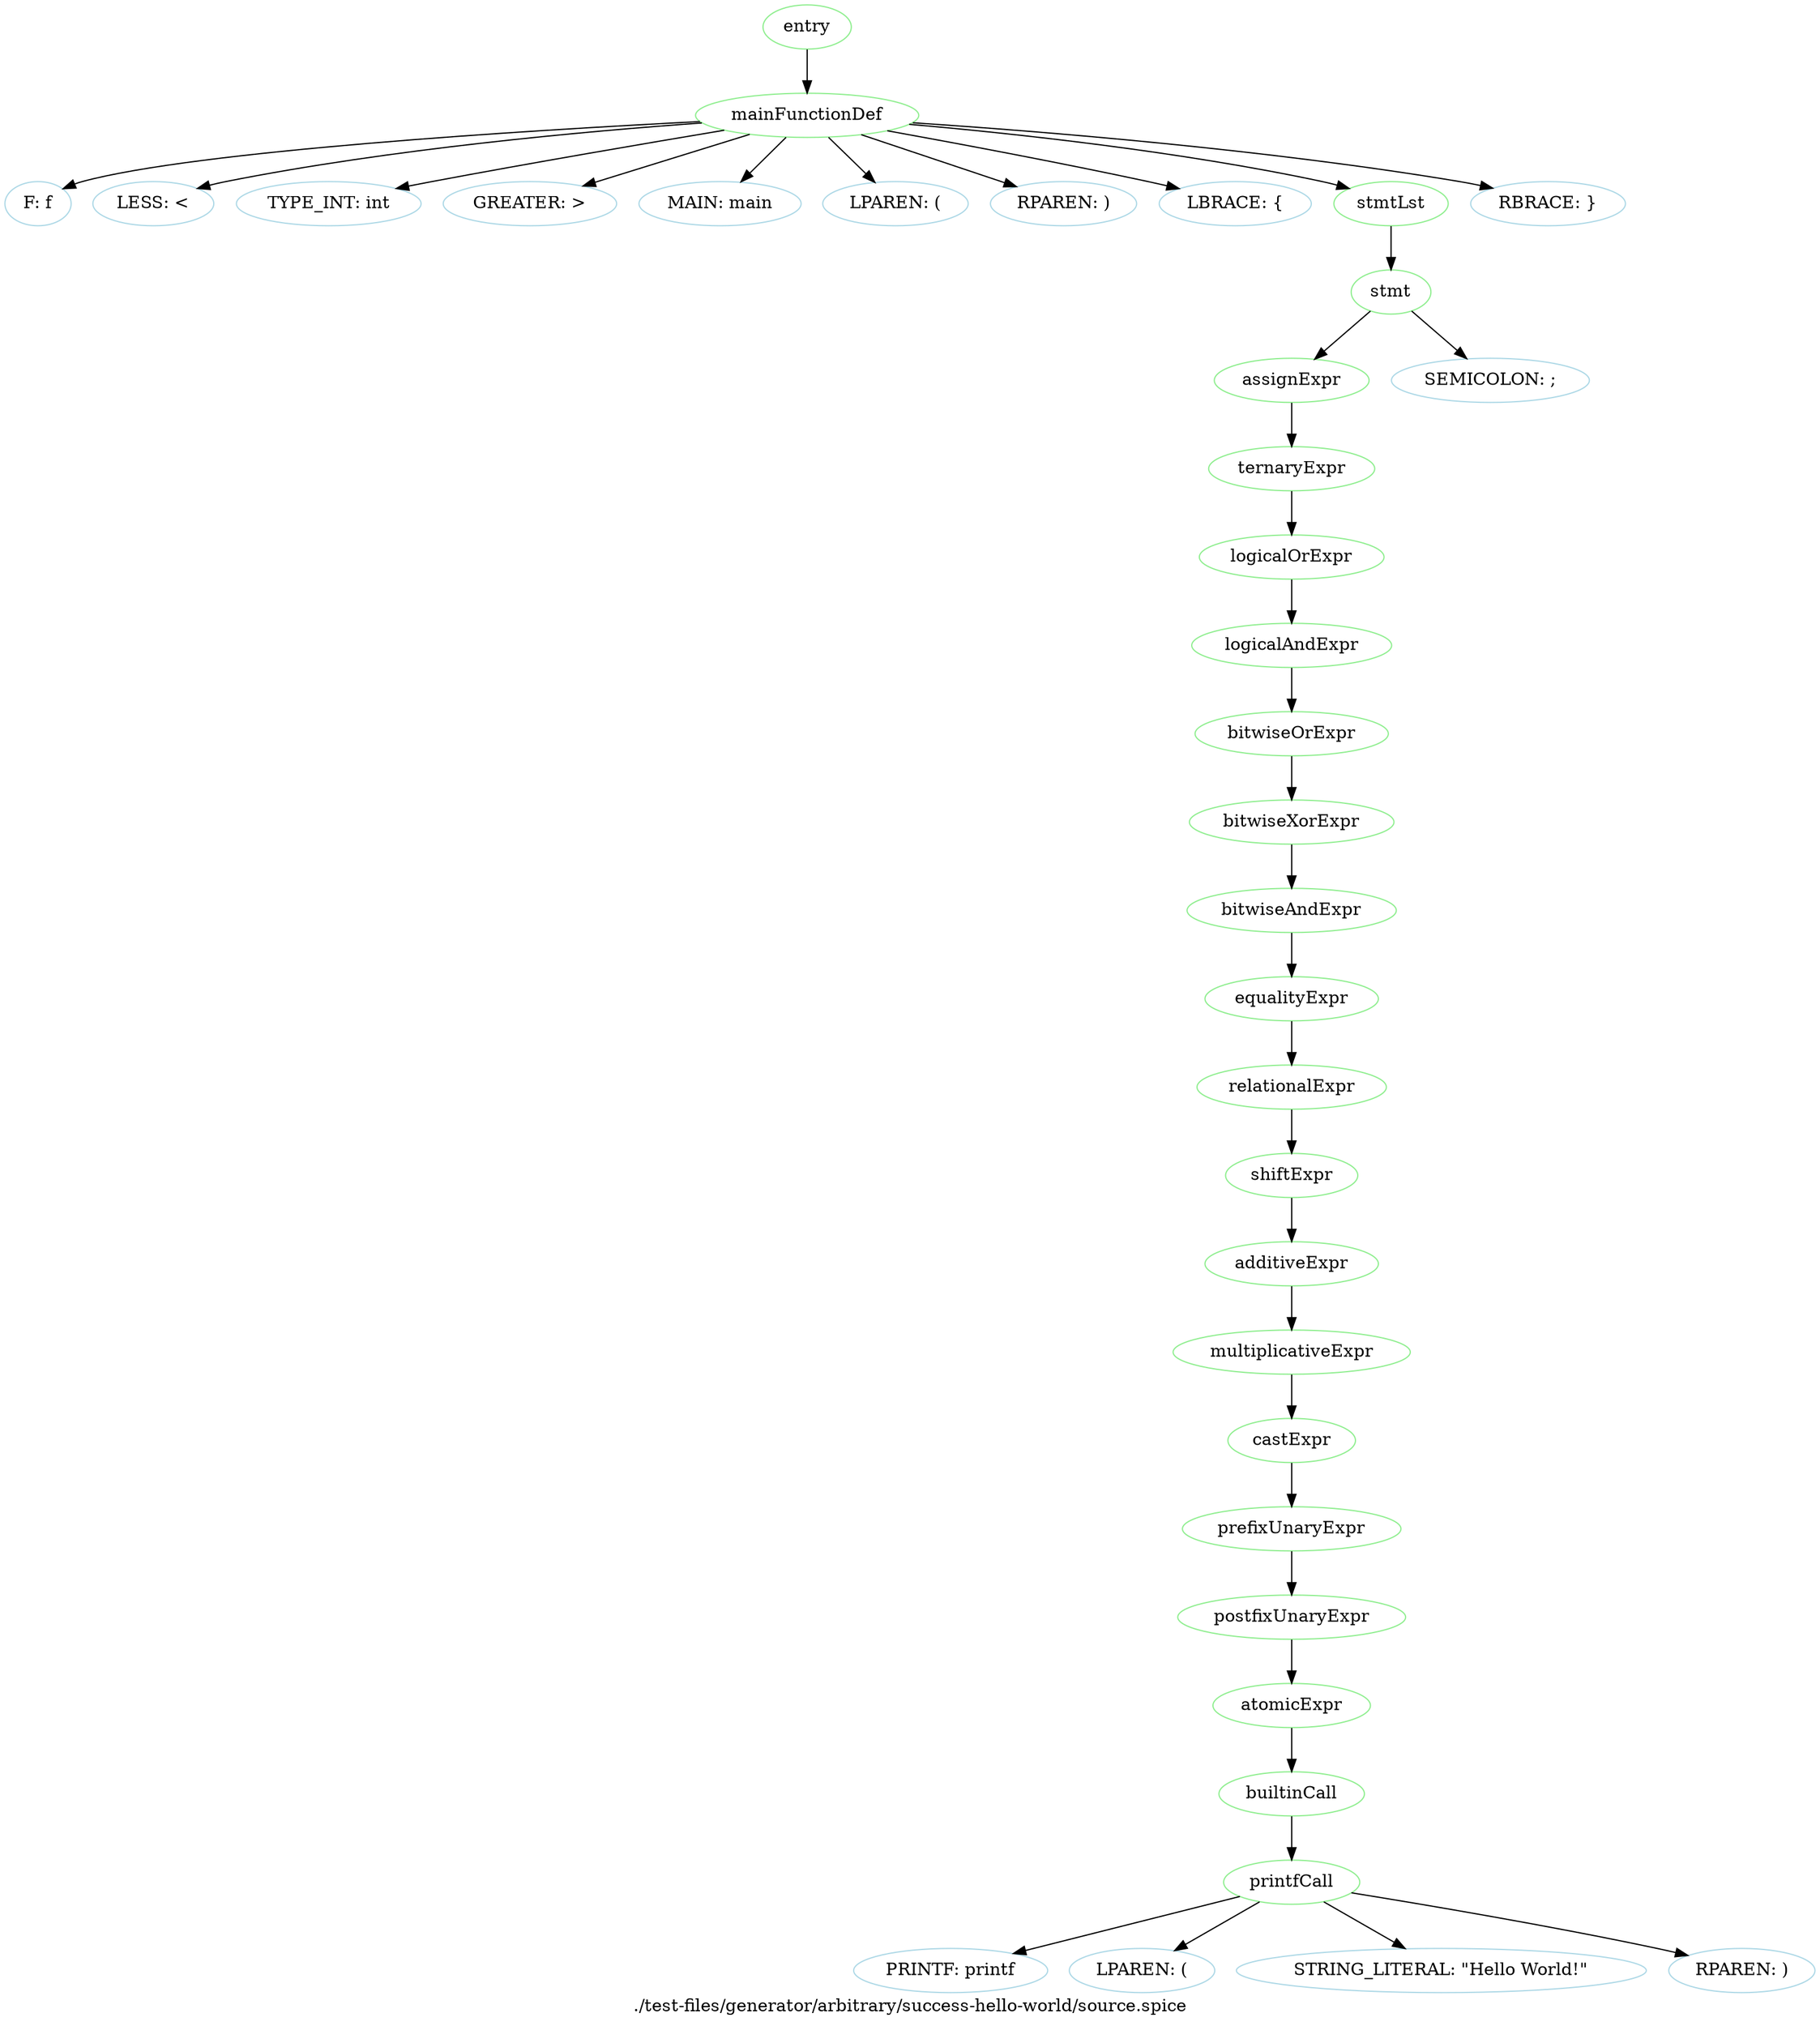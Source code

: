 digraph {
 rankdir="TB";
 label="./test-files/generator/arbitrary/success-hello-world/source.spice";
 L1C0_entry [color="lightgreen",label="entry"];
 L1C0_mainFunctionDef [color="lightgreen",label="mainFunctionDef"];
 L1C0_entry -> L1C0_mainFunctionDef;
 L1C0 [color="lightblue",label="F: f"];
 L1C0_mainFunctionDef -> L1C0
 L1C1 [color="lightblue",label="LESS: <"];
 L1C0_mainFunctionDef -> L1C1
 L1C2 [color="lightblue",label="TYPE_INT: int"];
 L1C0_mainFunctionDef -> L1C2
 L1C5 [color="lightblue",label="GREATER: >"];
 L1C0_mainFunctionDef -> L1C5
 L1C7 [color="lightblue",label="MAIN: main"];
 L1C0_mainFunctionDef -> L1C7
 L1C11 [color="lightblue",label="LPAREN: ("];
 L1C0_mainFunctionDef -> L1C11
 L1C12 [color="lightblue",label="RPAREN: )"];
 L1C0_mainFunctionDef -> L1C12
 L1C14 [color="lightblue",label="LBRACE: {"];
 L1C0_mainFunctionDef -> L1C14
 L2C4_stmtLst [color="lightgreen",label="stmtLst"];
 L1C0_mainFunctionDef -> L2C4_stmtLst;
 L2C4_stmt [color="lightgreen",label="stmt"];
 L2C4_stmtLst -> L2C4_stmt;
 L2C4_assignExpr [color="lightgreen",label="assignExpr"];
 L2C4_stmt -> L2C4_assignExpr;
 L2C4_ternaryExpr [color="lightgreen",label="ternaryExpr"];
 L2C4_assignExpr -> L2C4_ternaryExpr;
 L2C4_logicalOrExpr [color="lightgreen",label="logicalOrExpr"];
 L2C4_ternaryExpr -> L2C4_logicalOrExpr;
 L2C4_logicalAndExpr [color="lightgreen",label="logicalAndExpr"];
 L2C4_logicalOrExpr -> L2C4_logicalAndExpr;
 L2C4_bitwiseOrExpr [color="lightgreen",label="bitwiseOrExpr"];
 L2C4_logicalAndExpr -> L2C4_bitwiseOrExpr;
 L2C4_bitwiseXorExpr [color="lightgreen",label="bitwiseXorExpr"];
 L2C4_bitwiseOrExpr -> L2C4_bitwiseXorExpr;
 L2C4_bitwiseAndExpr [color="lightgreen",label="bitwiseAndExpr"];
 L2C4_bitwiseXorExpr -> L2C4_bitwiseAndExpr;
 L2C4_equalityExpr [color="lightgreen",label="equalityExpr"];
 L2C4_bitwiseAndExpr -> L2C4_equalityExpr;
 L2C4_relationalExpr [color="lightgreen",label="relationalExpr"];
 L2C4_equalityExpr -> L2C4_relationalExpr;
 L2C4_shiftExpr [color="lightgreen",label="shiftExpr"];
 L2C4_relationalExpr -> L2C4_shiftExpr;
 L2C4_additiveExpr [color="lightgreen",label="additiveExpr"];
 L2C4_shiftExpr -> L2C4_additiveExpr;
 L2C4_multiplicativeExpr [color="lightgreen",label="multiplicativeExpr"];
 L2C4_additiveExpr -> L2C4_multiplicativeExpr;
 L2C4_castExpr [color="lightgreen",label="castExpr"];
 L2C4_multiplicativeExpr -> L2C4_castExpr;
 L2C4_prefixUnaryExpr [color="lightgreen",label="prefixUnaryExpr"];
 L2C4_castExpr -> L2C4_prefixUnaryExpr;
 L2C4_postfixUnaryExpr [color="lightgreen",label="postfixUnaryExpr"];
 L2C4_prefixUnaryExpr -> L2C4_postfixUnaryExpr;
 L2C4_atomicExpr [color="lightgreen",label="atomicExpr"];
 L2C4_postfixUnaryExpr -> L2C4_atomicExpr;
 L2C4_builtinCall [color="lightgreen",label="builtinCall"];
 L2C4_atomicExpr -> L2C4_builtinCall;
 L2C4_printfCall [color="lightgreen",label="printfCall"];
 L2C4_builtinCall -> L2C4_printfCall;
 L2C4 [color="lightblue",label="PRINTF: printf"];
 L2C4_printfCall -> L2C4
 L2C10 [color="lightblue",label="LPAREN: ("];
 L2C4_printfCall -> L2C10
 L2C11 [color="lightblue",label="STRING_LITERAL: \"Hello World!\""];
 L2C4_printfCall -> L2C11
 L2C25 [color="lightblue",label="RPAREN: )"];
 L2C4_printfCall -> L2C25
 L2C26 [color="lightblue",label="SEMICOLON: ;"];
 L2C4_stmt -> L2C26
 L3C0 [color="lightblue",label="RBRACE: }"];
 L1C0_mainFunctionDef -> L3C0
}